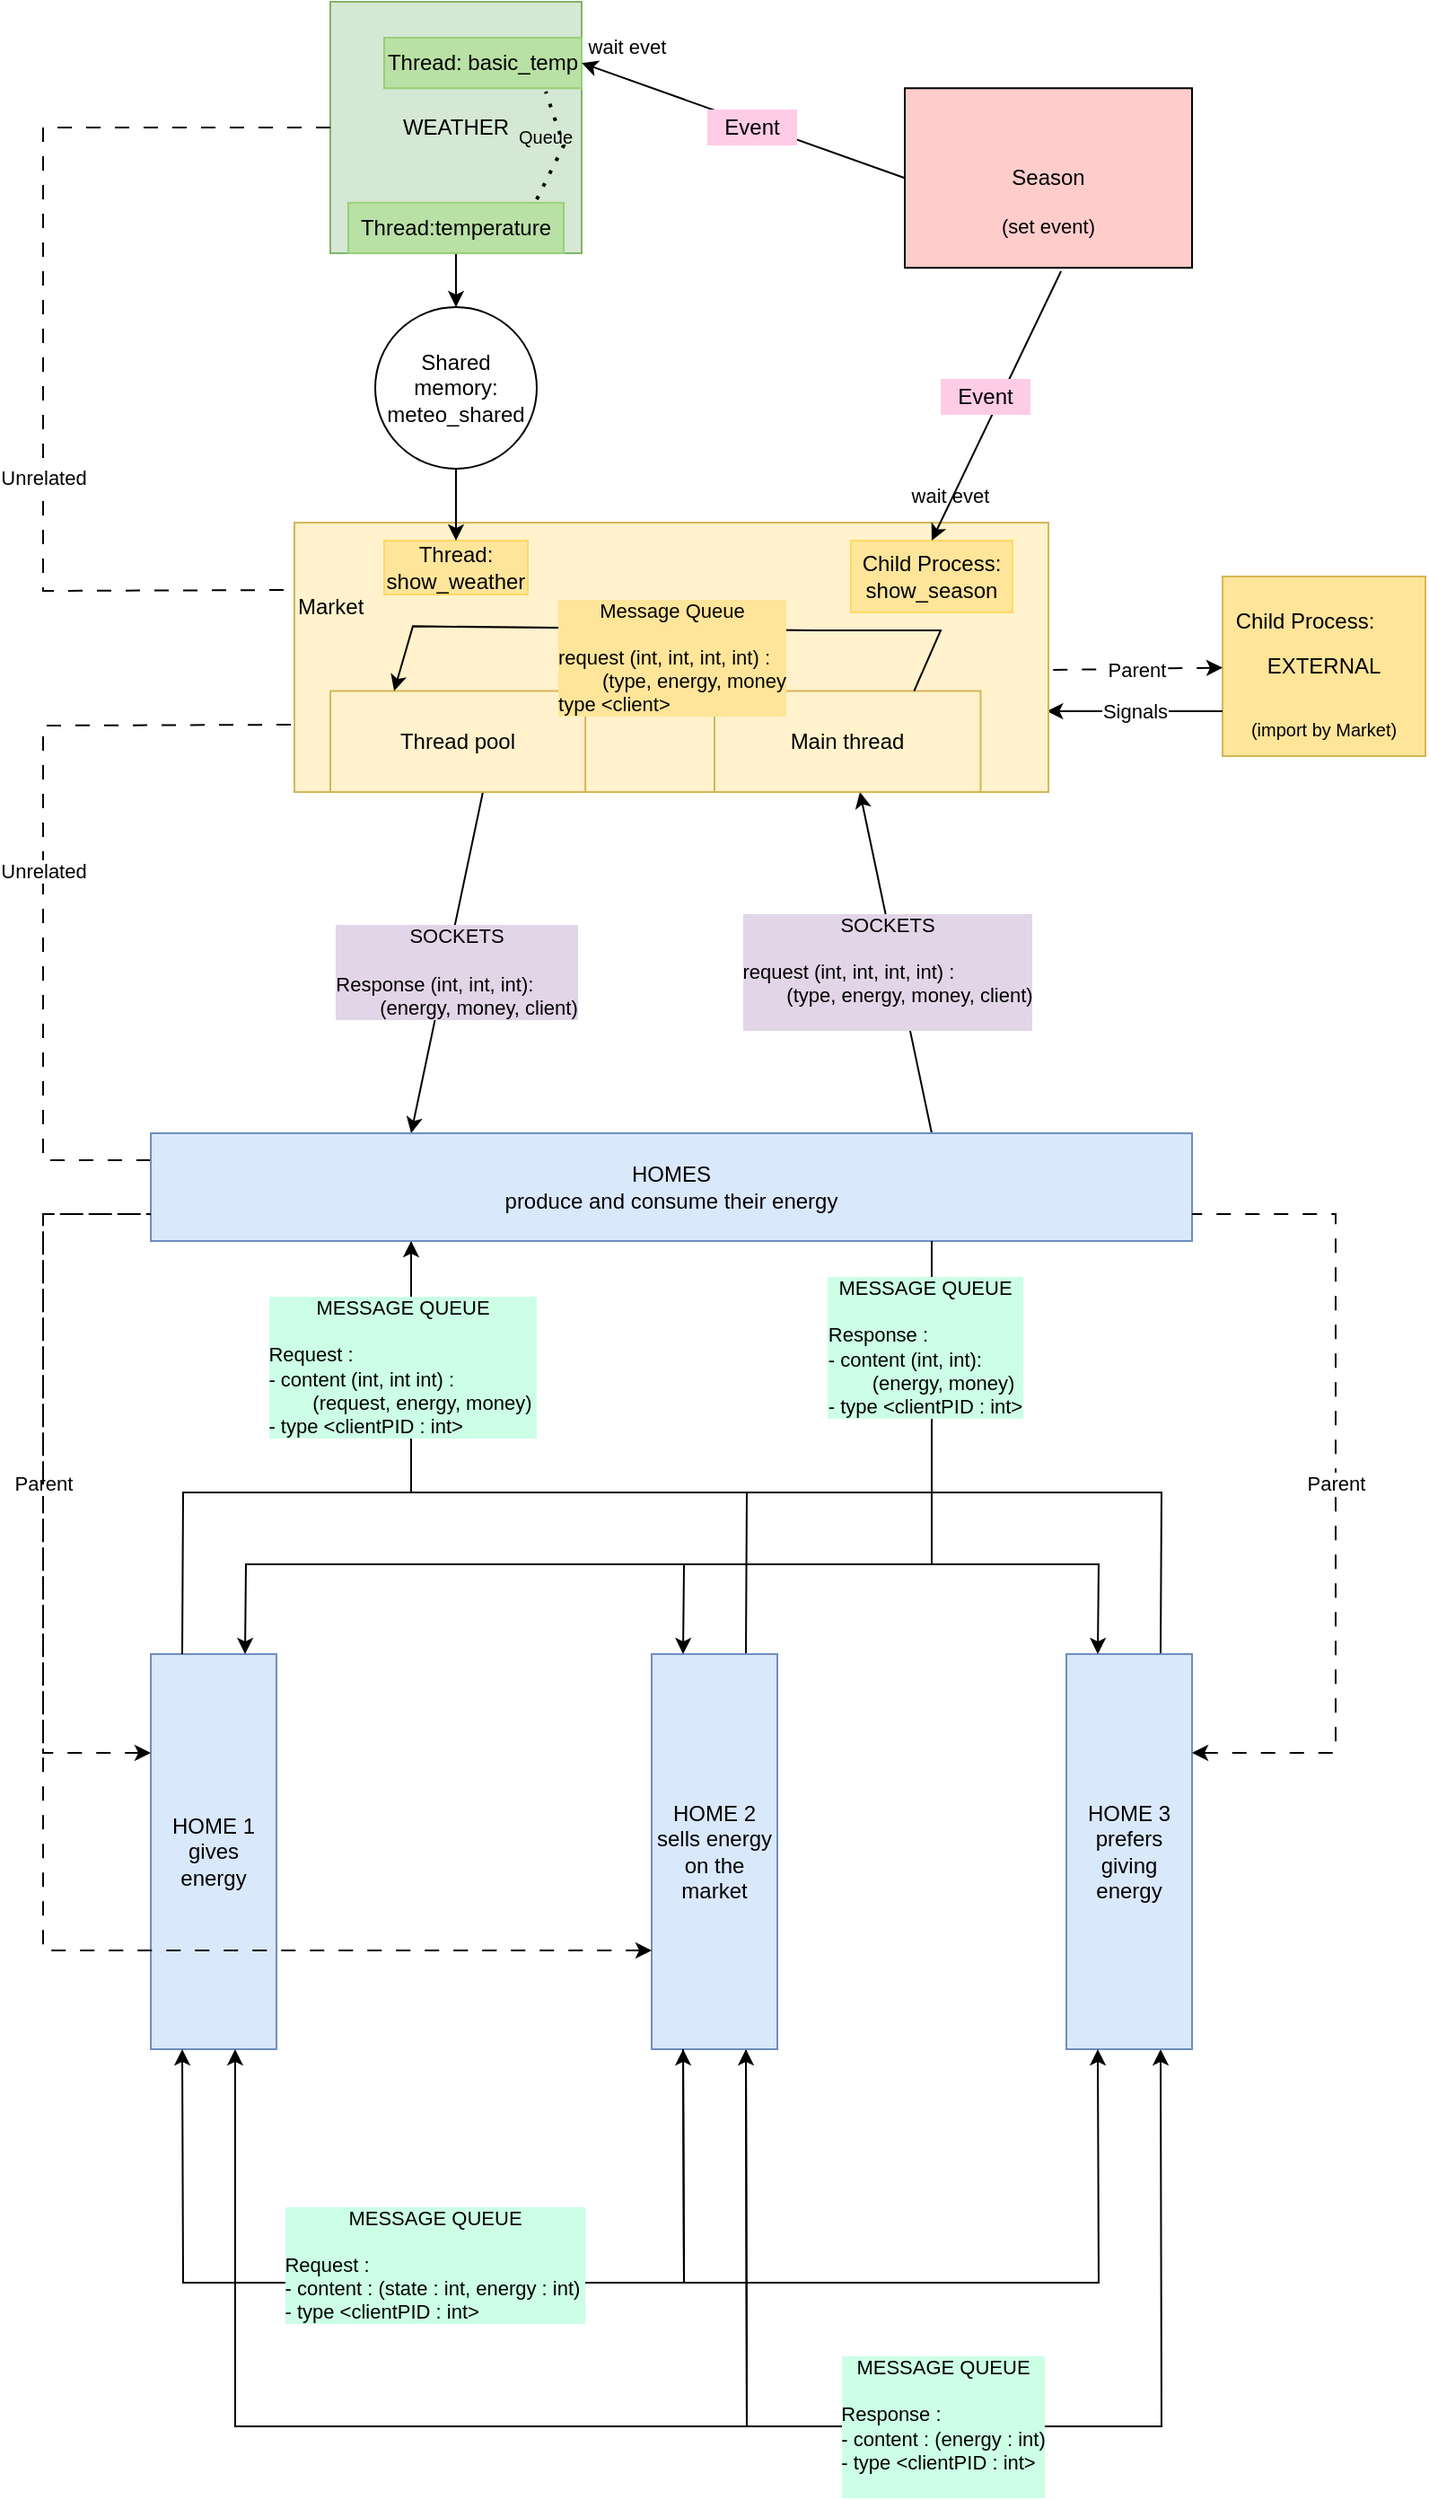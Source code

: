 <mxfile version="20.8.13" type="device"><diagram name="Page-1" id="oDPzcU-ClhAFNlhWpU6J"><mxGraphModel dx="1434" dy="761" grid="1" gridSize="10" guides="1" tooltips="1" connect="1" arrows="1" fold="1" page="1" pageScale="1" pageWidth="827" pageHeight="1169" math="0" shadow="0"><root><mxCell id="0"/><mxCell id="1" parent="0"/><mxCell id="Ias4d3upsmDXQexrlel--8" value="" style="endArrow=classic;html=1;rounded=0;entryX=0.75;entryY=1;entryDx=0;entryDy=0;exitX=0.75;exitY=1;exitDx=0;exitDy=0;endFill=1;" parent="1" source="NkhhBtuJVH0xMeRfSDVV-5" target="Ias4d3upsmDXQexrlel--1" edge="1"><mxGeometry width="50" height="50" relative="1" as="geometry"><mxPoint x="540" y="1340" as="sourcePoint"/><mxPoint x="440" y="1110" as="targetPoint"/><Array as="points"><mxPoint x="432" y="1360"/><mxPoint x="663" y="1360"/></Array></mxGeometry></mxCell><mxCell id="Ias4d3upsmDXQexrlel--6" value="" style="endArrow=none;html=1;rounded=0;exitX=0.25;exitY=1;exitDx=0;exitDy=0;entryX=0.75;entryY=0;entryDx=0;entryDy=0;startArrow=none;startFill=0;endFill=0;" parent="1" source="NkhhBtuJVH0xMeRfSDVV-22" target="Ias4d3upsmDXQexrlel--1" edge="1"><mxGeometry width="50" height="50" relative="1" as="geometry"><mxPoint x="255.0" y="710" as="sourcePoint"/><mxPoint x="441.5" y="940" as="targetPoint"/><Array as="points"><mxPoint x="245" y="840"/><mxPoint x="663" y="840"/></Array></mxGeometry></mxCell><mxCell id="Ias4d3upsmDXQexrlel--5" value="" style="endArrow=none;html=1;rounded=0;exitX=0.25;exitY=1;exitDx=0;exitDy=0;entryX=0.75;entryY=0;entryDx=0;entryDy=0;startArrow=none;startFill=0;endFill=0;" parent="1" source="NkhhBtuJVH0xMeRfSDVV-22" target="NkhhBtuJVH0xMeRfSDVV-5" edge="1"><mxGeometry width="50" height="50" relative="1" as="geometry"><mxPoint x="545" y="710" as="sourcePoint"/><mxPoint x="162.5" y="940" as="targetPoint"/><Array as="points"><mxPoint x="245" y="840"/><mxPoint x="432" y="840"/></Array></mxGeometry></mxCell><mxCell id="NkhhBtuJVH0xMeRfSDVV-2" value="WEATHER" style="whiteSpace=wrap;html=1;aspect=fixed;fillColor=#d5e8d4;strokeColor=#82B366;shadow=0;" parent="1" vertex="1"><mxGeometry x="200" y="10" width="140" height="140" as="geometry"/></mxCell><mxCell id="NkhhBtuJVH0xMeRfSDVV-13" value="" style="endArrow=classic;html=1;rounded=0;startArrow=none;startFill=0;exitX=0.75;exitY=0;exitDx=0;exitDy=0;entryX=0.75;entryY=1;entryDx=0;entryDy=0;" parent="1" source="NkhhBtuJVH0xMeRfSDVV-22" target="NkhhBtuJVH0xMeRfSDVV-1" edge="1"><mxGeometry relative="1" as="geometry"><mxPoint x="541" y="400.0" as="sourcePoint"/><mxPoint x="470" y="460" as="targetPoint"/><Array as="points"/></mxGeometry></mxCell><mxCell id="NkhhBtuJVH0xMeRfSDVV-14" value="SOCKETS&lt;br&gt;&lt;br&gt;&lt;div style=&quot;text-align: left;&quot;&gt;request (int, int, int, int) :&amp;nbsp;&lt;/div&gt;&lt;div style=&quot;text-align: left;&quot;&gt;&lt;span style=&quot;white-space: pre;&quot;&gt;&#9;&lt;/span&gt;(type, energy, money, client)&lt;/div&gt;&lt;div style=&quot;text-align: left;&quot;&gt;&lt;br&gt;&lt;/div&gt;" style="edgeLabel;resizable=0;html=1;align=center;verticalAlign=middle;fontColor=#000000;labelBackgroundColor=#E1D5E7;" parent="NkhhBtuJVH0xMeRfSDVV-13" connectable="0" vertex="1"><mxGeometry relative="1" as="geometry"><mxPoint x="-5" y="5" as="offset"/></mxGeometry></mxCell><mxCell id="NkhhBtuJVH0xMeRfSDVV-20" value="" style="endArrow=classic;startArrow=none;html=1;rounded=0;exitX=0.5;exitY=1;exitDx=0;exitDy=0;entryX=0.5;entryY=0;entryDx=0;entryDy=0;startFill=0;" parent="1" source="NkhhBtuJVH0xMeRfSDVV-2" target="NkhhBtuJVH0xMeRfSDVV-59" edge="1"><mxGeometry width="50" height="50" relative="1" as="geometry"><mxPoint x="350" y="330" as="sourcePoint"/><mxPoint x="415" y="166" as="targetPoint"/></mxGeometry></mxCell><mxCell id="NkhhBtuJVH0xMeRfSDVV-27" value="" style="endArrow=none;html=1;rounded=0;startArrow=none;startFill=0;entryX=0;entryY=0.25;entryDx=0;entryDy=0;dashed=1;dashPattern=8 8;endFill=0;exitX=0;exitY=0.5;exitDx=0;exitDy=0;" parent="1" source="NkhhBtuJVH0xMeRfSDVV-2" target="NkhhBtuJVH0xMeRfSDVV-1" edge="1"><mxGeometry relative="1" as="geometry"><mxPoint x="515" y="400" as="sourcePoint"/><mxPoint x="440" y="370" as="targetPoint"/><Array as="points"><mxPoint x="40" y="80"/><mxPoint x="40" y="338"/></Array></mxGeometry></mxCell><mxCell id="NkhhBtuJVH0xMeRfSDVV-28" value="Unrelated" style="edgeLabel;resizable=0;html=1;align=center;verticalAlign=middle;" parent="NkhhBtuJVH0xMeRfSDVV-27" connectable="0" vertex="1"><mxGeometry relative="1" as="geometry"><mxPoint y="76" as="offset"/></mxGeometry></mxCell><mxCell id="NkhhBtuJVH0xMeRfSDVV-29" value="" style="endArrow=none;html=1;rounded=0;startArrow=none;startFill=0;entryX=0;entryY=0.75;entryDx=0;entryDy=0;dashed=1;dashPattern=8 8;endFill=0;exitX=0;exitY=0.25;exitDx=0;exitDy=0;" parent="1" source="NkhhBtuJVH0xMeRfSDVV-22" target="NkhhBtuJVH0xMeRfSDVV-1" edge="1"><mxGeometry relative="1" as="geometry"><mxPoint x="525" y="410" as="sourcePoint"/><mxPoint x="440" y="350" as="targetPoint"/><Array as="points"><mxPoint x="40" y="655"/><mxPoint x="40" y="413"/></Array></mxGeometry></mxCell><mxCell id="NkhhBtuJVH0xMeRfSDVV-30" value="Unrelated" style="edgeLabel;resizable=0;html=1;align=center;verticalAlign=middle;" parent="NkhhBtuJVH0xMeRfSDVV-29" connectable="0" vertex="1"><mxGeometry relative="1" as="geometry"/></mxCell><mxCell id="NkhhBtuJVH0xMeRfSDVV-41" value="" style="endArrow=none;html=1;rounded=0;startArrow=classic;startFill=1;endFill=0;exitX=0.25;exitY=0;exitDx=0;exitDy=0;entryX=0.25;entryY=1;entryDx=0;entryDy=0;" parent="1" source="NkhhBtuJVH0xMeRfSDVV-22" target="NkhhBtuJVH0xMeRfSDVV-1" edge="1"><mxGeometry relative="1" as="geometry"><mxPoint x="530" y="420" as="sourcePoint"/><mxPoint x="360" y="450" as="targetPoint"/><Array as="points"/></mxGeometry></mxCell><mxCell id="NkhhBtuJVH0xMeRfSDVV-42" value="SOCKETS&lt;br&gt;&lt;br style=&quot;border-color: var(--border-color);&quot;&gt;&lt;div style=&quot;text-align: left;&quot;&gt;Response (int, int, int):&lt;/div&gt;&lt;div style=&quot;text-align: left;&quot;&gt;&lt;span style=&quot;white-space: pre;&quot;&gt;&#9;&lt;/span&gt;(energy, money, client)&lt;/div&gt;" style="edgeLabel;resizable=0;html=1;align=center;verticalAlign=middle;labelBackgroundColor=#E1D5E7;" parent="NkhhBtuJVH0xMeRfSDVV-41" connectable="0" vertex="1"><mxGeometry relative="1" as="geometry"><mxPoint x="5" y="5" as="offset"/></mxGeometry></mxCell><mxCell id="NkhhBtuJVH0xMeRfSDVV-4" value="HOME 1&lt;br&gt;gives energy" style="whiteSpace=wrap;html=1;fillColor=#dae8fc;strokeColor=#6c8ebf;" parent="1" vertex="1"><mxGeometry x="100" y="930" width="70" height="220" as="geometry"/></mxCell><mxCell id="NkhhBtuJVH0xMeRfSDVV-47" value="" style="endArrow=classic;html=1;rounded=0;startArrow=classic;startFill=1;exitX=0.75;exitY=1;exitDx=0;exitDy=0;entryX=0.671;entryY=1;entryDx=0;entryDy=0;endFill=1;entryPerimeter=0;" parent="1" source="NkhhBtuJVH0xMeRfSDVV-5" target="NkhhBtuJVH0xMeRfSDVV-4" edge="1"><mxGeometry relative="1" as="geometry"><mxPoint x="419" y="1360" as="sourcePoint"/><mxPoint x="140" y="1360" as="targetPoint"/><Array as="points"><mxPoint x="432" y="1360"/><mxPoint x="147" y="1360"/></Array></mxGeometry></mxCell><mxCell id="NkhhBtuJVH0xMeRfSDVV-48" value="&lt;span style=&quot;&quot;&gt;MESSAGE QUEUE&lt;br&gt;&lt;div style=&quot;text-align: left;&quot;&gt;&lt;br&gt;&lt;/div&gt;&lt;div style=&quot;text-align: left;&quot;&gt;Response :&lt;/div&gt;&lt;div style=&quot;text-align: left;&quot;&gt;- content : (energy : int)&lt;/div&gt;&lt;div style=&quot;text-align: left;&quot;&gt;- type &amp;lt;clientPID : int&amp;gt;&lt;/div&gt;&lt;/span&gt;&lt;div style=&quot;text-align: left;&quot;&gt;&lt;br&gt;&lt;/div&gt;" style="edgeLabel;resizable=0;html=1;align=center;verticalAlign=middle;labelBackgroundColor=#CCFFE6;" parent="NkhhBtuJVH0xMeRfSDVV-47" connectable="0" vertex="1"><mxGeometry relative="1" as="geometry"><mxPoint x="251" as="offset"/></mxGeometry></mxCell><mxCell id="NkhhBtuJVH0xMeRfSDVV-9" value="" style="endArrow=classic;html=1;rounded=0;startArrow=classic;startFill=1;exitX=0.25;exitY=1;exitDx=0;exitDy=0;entryX=0.25;entryY=1;entryDx=0;entryDy=0;" parent="1" source="NkhhBtuJVH0xMeRfSDVV-4" target="NkhhBtuJVH0xMeRfSDVV-5" edge="1"><mxGeometry relative="1" as="geometry"><mxPoint x="370" y="599.86" as="sourcePoint"/><mxPoint x="470" y="599.86" as="targetPoint"/><Array as="points"><mxPoint x="118" y="1280"/><mxPoint x="397" y="1280"/></Array></mxGeometry></mxCell><mxCell id="NkhhBtuJVH0xMeRfSDVV-10" value="&lt;span style=&quot;&quot;&gt;MESSAGE QUEUE&lt;br&gt;&lt;br&gt;&lt;div style=&quot;text-align: left;&quot;&gt;Request :&lt;/div&gt;&lt;div style=&quot;text-align: left;&quot;&gt;- content : (state : int, energy : int)&amp;nbsp;&lt;/div&gt;&lt;div style=&quot;text-align: left;&quot;&gt;- type &amp;lt;clientPID : int&amp;gt;&lt;/div&gt;&lt;/span&gt;" style="edgeLabel;resizable=0;html=1;align=center;verticalAlign=middle;labelBackgroundColor=#CCFFE6;" parent="NkhhBtuJVH0xMeRfSDVV-9" connectable="0" vertex="1"><mxGeometry relative="1" as="geometry"><mxPoint y="-10" as="offset"/></mxGeometry></mxCell><mxCell id="NkhhBtuJVH0xMeRfSDVV-23" value="" style="endArrow=none;html=1;rounded=0;startArrow=classic;startFill=1;entryX=0;entryY=0.75;entryDx=0;entryDy=0;dashed=1;dashPattern=8 8;endFill=0;exitX=0;exitY=0.25;exitDx=0;exitDy=0;" parent="1" source="NkhhBtuJVH0xMeRfSDVV-4" target="NkhhBtuJVH0xMeRfSDVV-22" edge="1"><mxGeometry relative="1" as="geometry"><mxPoint x="440" y="640" as="sourcePoint"/><mxPoint x="330" y="640" as="targetPoint"/><Array as="points"><mxPoint x="40" y="985"/><mxPoint x="40" y="685"/></Array></mxGeometry></mxCell><mxCell id="NkhhBtuJVH0xMeRfSDVV-24" value="Parent" style="edgeLabel;resizable=0;html=1;align=center;verticalAlign=middle;" parent="NkhhBtuJVH0xMeRfSDVV-23" connectable="0" vertex="1"><mxGeometry relative="1" as="geometry"/></mxCell><mxCell id="NkhhBtuJVH0xMeRfSDVV-52" value="" style="endArrow=classic;html=1;rounded=0;startArrow=none;startFill=0;exitX=0.25;exitY=0;exitDx=0;exitDy=0;entryX=0.25;entryY=1;entryDx=0;entryDy=0;" parent="1" source="NkhhBtuJVH0xMeRfSDVV-4" target="NkhhBtuJVH0xMeRfSDVV-22" edge="1"><mxGeometry relative="1" as="geometry"><mxPoint x="270" y="835" as="sourcePoint"/><mxPoint x="550" y="835" as="targetPoint"/><Array as="points"><mxPoint x="118" y="840"/><mxPoint x="245" y="840"/></Array></mxGeometry></mxCell><mxCell id="NkhhBtuJVH0xMeRfSDVV-53" value="&lt;span style=&quot;&quot;&gt;MESSAGE QUEUE&lt;br&gt;&lt;br&gt;&lt;div style=&quot;text-align: left;&quot;&gt;Request :&lt;/div&gt;&lt;div style=&quot;text-align: left;&quot;&gt;- content (int, int int) :&amp;nbsp;&lt;/div&gt;&lt;div style=&quot;text-align: left;&quot;&gt;&lt;span style=&quot;white-space: pre;&quot;&gt;&#9;&lt;/span&gt;(request, energy, money)&amp;nbsp;&lt;/div&gt;&lt;div style=&quot;text-align: left;&quot;&gt;- type &amp;lt;clientPID : int&amp;gt;&lt;/div&gt;&lt;/span&gt;" style="edgeLabel;resizable=0;html=1;align=center;verticalAlign=middle;labelBackgroundColor=#CCFFE6;" parent="NkhhBtuJVH0xMeRfSDVV-52" connectable="0" vertex="1"><mxGeometry relative="1" as="geometry"><mxPoint x="33" y="-70" as="offset"/></mxGeometry></mxCell><mxCell id="NkhhBtuJVH0xMeRfSDVV-5" value="HOME 2&lt;br&gt;sells energy on the market" style="whiteSpace=wrap;html=1;fillColor=#dae8fc;strokeColor=#6c8ebf;" parent="1" vertex="1"><mxGeometry x="379" y="930" width="70" height="220" as="geometry"/></mxCell><mxCell id="NkhhBtuJVH0xMeRfSDVV-56" value="" style="endArrow=classic;html=1;rounded=0;exitX=0.75;exitY=1;exitDx=0;exitDy=0;entryX=0.75;entryY=0;entryDx=0;entryDy=0;startArrow=none;startFill=0;endFill=1;" parent="1" source="NkhhBtuJVH0xMeRfSDVV-22" target="NkhhBtuJVH0xMeRfSDVV-4" edge="1"><mxGeometry width="50" height="50" relative="1" as="geometry"><mxPoint x="305" y="710" as="sourcePoint"/><mxPoint x="602.5" y="850" as="targetPoint"/><Array as="points"><mxPoint x="535" y="880"/><mxPoint x="370" y="880"/><mxPoint x="153" y="880"/></Array></mxGeometry></mxCell><mxCell id="NkhhBtuJVH0xMeRfSDVV-57" value="" style="endArrow=classic;html=1;rounded=0;exitX=0.75;exitY=1;exitDx=0;exitDy=0;entryX=0.25;entryY=0;entryDx=0;entryDy=0;startArrow=none;startFill=0;endFill=1;" parent="1" source="NkhhBtuJVH0xMeRfSDVV-22" target="NkhhBtuJVH0xMeRfSDVV-5" edge="1"><mxGeometry width="50" height="50" relative="1" as="geometry"><mxPoint x="515" y="710" as="sourcePoint"/><mxPoint x="252.5" y="850" as="targetPoint"/><Array as="points"><mxPoint x="535" y="880"/><mxPoint x="397" y="880"/></Array></mxGeometry></mxCell><mxCell id="NkhhBtuJVH0xMeRfSDVV-22" value="HOMES&lt;br&gt;produce and consume their energy" style="rounded=0;whiteSpace=wrap;html=1;fillColor=#dae8fc;strokeColor=#6c8ebf;" parent="1" vertex="1"><mxGeometry x="100" y="640" width="580" height="60" as="geometry"/></mxCell><mxCell id="NkhhBtuJVH0xMeRfSDVV-3" value="EXTERNAL&lt;br&gt;" style="whiteSpace=wrap;html=1;fillColor=#FFE599;strokeColor=#d6b656;" parent="1" vertex="1"><mxGeometry x="697" y="330" width="113" height="100" as="geometry"/></mxCell><mxCell id="NkhhBtuJVH0xMeRfSDVV-15" value="" style="endArrow=none;html=1;rounded=0;startArrow=classic;startFill=1;entryX=1;entryY=0.547;entryDx=0;entryDy=0;dashed=1;dashPattern=8 8;endFill=0;entryPerimeter=0;" parent="1" source="NkhhBtuJVH0xMeRfSDVV-3" target="NkhhBtuJVH0xMeRfSDVV-1" edge="1"><mxGeometry relative="1" as="geometry"><mxPoint x="519.177" y="430.0" as="sourcePoint"/><mxPoint x="369.43" y="370" as="targetPoint"/></mxGeometry></mxCell><mxCell id="NkhhBtuJVH0xMeRfSDVV-16" value="Parent" style="edgeLabel;resizable=0;html=1;align=center;verticalAlign=middle;" parent="NkhhBtuJVH0xMeRfSDVV-15" connectable="0" vertex="1"><mxGeometry relative="1" as="geometry"/></mxCell><mxCell id="NkhhBtuJVH0xMeRfSDVV-17" value="" style="endArrow=classic;html=1;rounded=0;startArrow=none;startFill=0;exitX=0;exitY=0.75;exitDx=0;exitDy=0;entryX=0.998;entryY=0.7;entryDx=0;entryDy=0;endFill=1;entryPerimeter=0;" parent="1" source="NkhhBtuJVH0xMeRfSDVV-3" target="NkhhBtuJVH0xMeRfSDVV-1" edge="1"><mxGeometry relative="1" as="geometry"><mxPoint x="519.177" y="430.0" as="sourcePoint"/><mxPoint x="369.43" y="370" as="targetPoint"/></mxGeometry></mxCell><mxCell id="NkhhBtuJVH0xMeRfSDVV-18" value="Signals" style="edgeLabel;resizable=0;html=1;align=center;verticalAlign=middle;" parent="NkhhBtuJVH0xMeRfSDVV-17" connectable="0" vertex="1"><mxGeometry relative="1" as="geometry"/></mxCell><mxCell id="NkhhBtuJVH0xMeRfSDVV-34" value="" style="group;fillColor=#FFE599;" parent="1" vertex="1" connectable="0"><mxGeometry x="180" y="300" width="420" height="150" as="geometry"/></mxCell><mxCell id="NkhhBtuJVH0xMeRfSDVV-1" value="&lt;div style=&quot;text-align: center;&quot;&gt;&lt;br&gt;&lt;/div&gt;&lt;div style=&quot;text-align: center;&quot;&gt;&lt;br&gt;&lt;/div&gt;&lt;div style=&quot;text-align: center;&quot;&gt;Market&lt;br&gt;&lt;/div&gt;&lt;div style=&quot;text-align: center;&quot;&gt;&lt;span style=&quot;background-color: initial;&quot;&gt;&lt;br&gt;&lt;/span&gt;&lt;/div&gt;&lt;div style=&quot;text-align: center;&quot;&gt;&lt;span style=&quot;background-color: initial;&quot;&gt;&lt;br&gt;&lt;/span&gt;&lt;/div&gt;&lt;div style=&quot;text-align: center;&quot;&gt;&lt;span style=&quot;background-color: initial;&quot;&gt;&lt;br&gt;&lt;/span&gt;&lt;/div&gt;&lt;div style=&quot;text-align: center;&quot;&gt;&lt;span style=&quot;background-color: initial;&quot;&gt;&lt;br&gt;&lt;/span&gt;&lt;/div&gt;&lt;div style=&quot;text-align: center;&quot;&gt;&lt;span style=&quot;background-color: initial;&quot;&gt;&lt;br&gt;&lt;/span&gt;&lt;/div&gt;&lt;div style=&quot;text-align: center;&quot;&gt;&lt;span style=&quot;background-color: initial;&quot;&gt;&lt;br&gt;&lt;/span&gt;&lt;/div&gt;" style="whiteSpace=wrap;html=1;fillColor=#fff2cc;strokeColor=#d6b656;align=left;" parent="NkhhBtuJVH0xMeRfSDVV-34" vertex="1"><mxGeometry width="420.0" height="150" as="geometry"/></mxCell><mxCell id="NkhhBtuJVH0xMeRfSDVV-32" value="Thread pool" style="rounded=0;whiteSpace=wrap;html=1;fillColor=#fff2cc;strokeColor=#d6b656;" parent="NkhhBtuJVH0xMeRfSDVV-34" vertex="1"><mxGeometry x="19.996" y="93.749" width="142.059" height="56.25" as="geometry"/></mxCell><mxCell id="NkhhBtuJVH0xMeRfSDVV-35" value="Main thread" style="rounded=0;whiteSpace=wrap;html=1;fillColor=#fff2cc;strokeColor=#d6b656;" parent="NkhhBtuJVH0xMeRfSDVV-34" vertex="1"><mxGeometry x="234.005" y="93.749" width="148.235" height="56.25" as="geometry"/></mxCell><mxCell id="NkhhBtuJVH0xMeRfSDVV-39" value="" style="endArrow=classic;html=1;rounded=0;startArrow=none;startFill=0;exitX=0.75;exitY=0;exitDx=0;exitDy=0;entryX=0.25;entryY=0;entryDx=0;entryDy=0;endFill=1;" parent="NkhhBtuJVH0xMeRfSDVV-34" source="NkhhBtuJVH0xMeRfSDVV-35" target="NkhhBtuJVH0xMeRfSDVV-32" edge="1"><mxGeometry relative="1" as="geometry"><mxPoint x="397.765" y="56.25" as="sourcePoint"/><mxPoint x="39.529" y="56.25" as="targetPoint"/><Array as="points"><mxPoint x="360" y="60"/><mxPoint x="290" y="60"/><mxPoint x="66" y="57.692"/></Array></mxGeometry></mxCell><mxCell id="NkhhBtuJVH0xMeRfSDVV-40" value="Message Queue&lt;br&gt;&lt;br&gt;&lt;div style=&quot;border-color: var(--border-color); text-align: left;&quot;&gt;request (int, int, int, int) :&amp;nbsp;&lt;/div&gt;&lt;div style=&quot;border-color: var(--border-color); text-align: left;&quot;&gt;&#9;&lt;span style=&quot;white-space: pre;&quot;&gt;&#9;&lt;/span&gt;(type, energy, money&lt;/div&gt;&lt;div style=&quot;border-color: var(--border-color); text-align: left;&quot;&gt;type &amp;lt;client&amp;gt;&lt;/div&gt;" style="edgeLabel;resizable=0;html=1;align=center;verticalAlign=middle;labelBackgroundColor=#FFE599;" parent="NkhhBtuJVH0xMeRfSDVV-39" connectable="0" vertex="1"><mxGeometry relative="1" as="geometry"><mxPoint x="-3" y="16" as="offset"/></mxGeometry></mxCell><mxCell id="KScg4SDFUI7AG3843HIc-23" value="Child Process: show_season" style="rounded=0;whiteSpace=wrap;html=1;shadow=0;strokeColor=#FFD966;fillColor=#FFE599;" vertex="1" parent="NkhhBtuJVH0xMeRfSDVV-34"><mxGeometry x="310" y="10" width="90" height="40" as="geometry"/></mxCell><mxCell id="KScg4SDFUI7AG3843HIc-24" value="Thread: show_weather" style="rounded=0;whiteSpace=wrap;html=1;shadow=0;strokeColor=#FFD966;fillColor=#FFE599;" vertex="1" parent="NkhhBtuJVH0xMeRfSDVV-34"><mxGeometry x="50" y="10" width="80" height="30" as="geometry"/></mxCell><mxCell id="NkhhBtuJVH0xMeRfSDVV-59" value="Shared&lt;br&gt;&lt;div&gt;memory:&lt;/div&gt;&lt;div&gt;meteo_shared&lt;br&gt;&lt;/div&gt;" style="ellipse;whiteSpace=wrap;html=1;aspect=fixed;labelBackgroundColor=#FFFFFF;fontColor=#000000;" parent="1" vertex="1"><mxGeometry x="225" y="180" width="90" height="90" as="geometry"/></mxCell><mxCell id="Ias4d3upsmDXQexrlel--1" value="HOME 3&lt;br&gt;prefers giving energy" style="whiteSpace=wrap;html=1;fillColor=#dae8fc;strokeColor=#6c8ebf;" parent="1" vertex="1"><mxGeometry x="610" y="930" width="70" height="220" as="geometry"/></mxCell><mxCell id="Ias4d3upsmDXQexrlel--4" value="" style="endArrow=classic;html=1;rounded=0;exitX=0.75;exitY=1;exitDx=0;exitDy=0;entryX=0.25;entryY=0;entryDx=0;entryDy=0;startArrow=none;startFill=0;endFill=1;" parent="1" source="NkhhBtuJVH0xMeRfSDVV-22" target="Ias4d3upsmDXQexrlel--1" edge="1"><mxGeometry width="50" height="50" relative="1" as="geometry"><mxPoint x="545" y="710" as="sourcePoint"/><mxPoint x="406.5" y="940" as="targetPoint"/><Array as="points"><mxPoint x="535" y="880"/><mxPoint x="628" y="880"/></Array></mxGeometry></mxCell><mxCell id="NkhhBtuJVH0xMeRfSDVV-58" value="&lt;span style=&quot;&quot;&gt;MESSAGE QUEUE&lt;br&gt;&lt;br&gt;&lt;div style=&quot;text-align: left;&quot;&gt;Response :&lt;/div&gt;&lt;div style=&quot;text-align: left;&quot;&gt;- content (int, int):&amp;nbsp;&lt;/div&gt;&lt;div style=&quot;text-align: left;&quot;&gt;&lt;span style=&quot;white-space: pre;&quot;&gt;&#9;&lt;/span&gt;(energy, money)&amp;nbsp;&lt;/div&gt;&lt;div style=&quot;text-align: left;&quot;&gt;- type &amp;lt;clientPID : int&amp;gt;&lt;/div&gt;&lt;/span&gt;" style="edgeLabel;resizable=0;html=1;align=center;verticalAlign=middle;labelBackgroundColor=#CCFFE6;" parent="1" connectable="0" vertex="1"><mxGeometry x="529.999" y="760" as="geometry"><mxPoint x="1" y="-1" as="offset"/></mxGeometry></mxCell><mxCell id="Ias4d3upsmDXQexrlel--7" value="" style="endArrow=classic;html=1;rounded=0;exitX=0.25;exitY=1;exitDx=0;exitDy=0;entryX=0.25;entryY=1;entryDx=0;entryDy=0;endFill=1;" parent="1" source="NkhhBtuJVH0xMeRfSDVV-5" target="Ias4d3upsmDXQexrlel--1" edge="1"><mxGeometry width="50" height="50" relative="1" as="geometry"><mxPoint x="390" y="1160" as="sourcePoint"/><mxPoint x="440" y="1110" as="targetPoint"/><Array as="points"><mxPoint x="397" y="1280"/><mxPoint x="510" y="1280"/><mxPoint x="628" y="1280"/></Array></mxGeometry></mxCell><mxCell id="Ias4d3upsmDXQexrlel--10" value="" style="endArrow=none;html=1;rounded=0;startArrow=classic;startFill=1;entryX=1;entryY=0.75;entryDx=0;entryDy=0;dashed=1;dashPattern=8 8;endFill=0;exitX=1;exitY=0.25;exitDx=0;exitDy=0;" parent="1" source="Ias4d3upsmDXQexrlel--1" target="NkhhBtuJVH0xMeRfSDVV-22" edge="1"><mxGeometry relative="1" as="geometry"><mxPoint x="110" y="995" as="sourcePoint"/><mxPoint x="110" y="695" as="targetPoint"/><Array as="points"><mxPoint x="760" y="985"/><mxPoint x="760" y="685"/></Array></mxGeometry></mxCell><mxCell id="Ias4d3upsmDXQexrlel--11" value="Parent" style="edgeLabel;resizable=0;html=1;align=center;verticalAlign=middle;" parent="Ias4d3upsmDXQexrlel--10" connectable="0" vertex="1"><mxGeometry relative="1" as="geometry"/></mxCell><mxCell id="Ias4d3upsmDXQexrlel--12" value="" style="endArrow=none;html=1;rounded=0;startArrow=classic;startFill=1;entryX=0;entryY=0.75;entryDx=0;entryDy=0;dashed=1;dashPattern=8 8;endFill=0;exitX=0;exitY=0.75;exitDx=0;exitDy=0;" parent="1" source="NkhhBtuJVH0xMeRfSDVV-5" target="NkhhBtuJVH0xMeRfSDVV-22" edge="1"><mxGeometry relative="1" as="geometry"><mxPoint x="110" y="995" as="sourcePoint"/><mxPoint x="110" y="695" as="targetPoint"/><Array as="points"><mxPoint x="40" y="1095"/><mxPoint x="40" y="685"/></Array></mxGeometry></mxCell><mxCell id="KScg4SDFUI7AG3843HIc-10" value="Thread: basic_temp" style="rounded=0;whiteSpace=wrap;html=1;fillColor=#B9E0A5;strokeColor=#97D077;" vertex="1" parent="1"><mxGeometry x="230" y="30" width="110" height="28.12" as="geometry"/></mxCell><mxCell id="KScg4SDFUI7AG3843HIc-11" value="Thread:temperature" style="rounded=0;whiteSpace=wrap;html=1;fillColor=#B9E0A5;strokeColor=#97D077;" vertex="1" parent="1"><mxGeometry x="210" y="121.88" width="120" height="28.12" as="geometry"/></mxCell><mxCell id="KScg4SDFUI7AG3843HIc-12" value="Season" style="rounded=0;whiteSpace=wrap;html=1;shadow=0;strokeColor=#000000;fillColor=#FFCCCC;" vertex="1" parent="1"><mxGeometry x="520" y="58.12" width="160" height="100" as="geometry"/></mxCell><mxCell id="KScg4SDFUI7AG3843HIc-14" value="" style="endArrow=classic;html=1;rounded=0;exitX=0.544;exitY=1.019;exitDx=0;exitDy=0;exitPerimeter=0;entryX=0.5;entryY=0;entryDx=0;entryDy=0;" edge="1" parent="1" source="KScg4SDFUI7AG3843HIc-12" target="KScg4SDFUI7AG3843HIc-23"><mxGeometry width="50" height="50" relative="1" as="geometry"><mxPoint x="430" y="210" as="sourcePoint"/><mxPoint x="480" y="160" as="targetPoint"/></mxGeometry></mxCell><mxCell id="KScg4SDFUI7AG3843HIc-15" value="" style="endArrow=classic;html=1;rounded=0;exitX=0;exitY=0.5;exitDx=0;exitDy=0;entryX=1;entryY=0.5;entryDx=0;entryDy=0;" edge="1" parent="1" source="KScg4SDFUI7AG3843HIc-12" target="KScg4SDFUI7AG3843HIc-10"><mxGeometry width="50" height="50" relative="1" as="geometry"><mxPoint x="399" y="150" as="sourcePoint"/><mxPoint x="449" y="100" as="targetPoint"/></mxGeometry></mxCell><mxCell id="KScg4SDFUI7AG3843HIc-16" value="" style="edgeLabel;resizable=0;html=1;align=center;verticalAlign=middle;labelBackgroundColor=#E1D5E7;fillColor=#CC0066;" connectable="0" vertex="1" parent="1"><mxGeometry x="414.003" y="150.001" as="geometry"><mxPoint x="11" y="-16" as="offset"/></mxGeometry></mxCell><mxCell id="KScg4SDFUI7AG3843HIc-19" value="Event" style="text;html=1;strokeColor=none;fillColor=#FFCCE6;align=center;verticalAlign=middle;whiteSpace=wrap;rounded=0;shadow=0;" vertex="1" parent="1"><mxGeometry x="410" y="70" width="50" height="20" as="geometry"/></mxCell><mxCell id="KScg4SDFUI7AG3843HIc-22" value="Event" style="text;html=1;strokeColor=none;fillColor=#FFCCE6;align=center;verticalAlign=middle;whiteSpace=wrap;rounded=0;shadow=0;" vertex="1" parent="1"><mxGeometry x="540" y="220" width="50" height="20" as="geometry"/></mxCell><mxCell id="NkhhBtuJVH0xMeRfSDVV-21" value="" style="endArrow=none;startArrow=classic;html=1;rounded=0;exitX=0.5;exitY=0;exitDx=0;exitDy=0;entryX=0.5;entryY=1;entryDx=0;entryDy=0;startFill=1;endFill=0;" parent="1" source="KScg4SDFUI7AG3843HIc-24" target="NkhhBtuJVH0xMeRfSDVV-59" edge="1"><mxGeometry width="50" height="50" relative="1" as="geometry"><mxPoint x="280" y="160" as="sourcePoint"/><mxPoint x="406" y="226" as="targetPoint"/></mxGeometry></mxCell><mxCell id="KScg4SDFUI7AG3843HIc-28" value="&lt;font style=&quot;font-size: 10px;&quot;&gt;(import by Market)&lt;/font&gt;" style="text;html=1;strokeColor=none;fillColor=none;align=center;verticalAlign=middle;whiteSpace=wrap;rounded=0;" vertex="1" parent="1"><mxGeometry x="707" y="400" width="93" height="30" as="geometry"/></mxCell><mxCell id="KScg4SDFUI7AG3843HIc-31" value="&lt;font style=&quot;font-size: 11px;&quot;&gt;(set event)&lt;/font&gt;" style="text;html=1;strokeColor=none;fillColor=none;align=center;verticalAlign=middle;whiteSpace=wrap;rounded=0;" vertex="1" parent="1"><mxGeometry x="570" y="120" width="60" height="30" as="geometry"/></mxCell><mxCell id="KScg4SDFUI7AG3843HIc-33" value="wait evet" style="text;html=1;align=center;verticalAlign=middle;resizable=0;points=[];autosize=1;strokeColor=none;fillColor=none;fontSize=11;" vertex="1" parent="1"><mxGeometry x="510" y="270" width="70" height="30" as="geometry"/></mxCell><mxCell id="KScg4SDFUI7AG3843HIc-34" value="wait evet" style="text;html=1;align=center;verticalAlign=middle;resizable=0;points=[];autosize=1;strokeColor=none;fillColor=none;fontSize=11;" vertex="1" parent="1"><mxGeometry x="330" y="20" width="70" height="30" as="geometry"/></mxCell><mxCell id="KScg4SDFUI7AG3843HIc-35" value="&lt;div&gt;&lt;font style=&quot;font-size: 12px;&quot;&gt;Child Process:&lt;/font&gt;&lt;/div&gt;" style="text;html=1;strokeColor=none;fillColor=none;align=center;verticalAlign=middle;whiteSpace=wrap;rounded=0;fontSize=10;" vertex="1" parent="1"><mxGeometry x="697" y="340" width="91.5" height="30" as="geometry"/></mxCell><mxCell id="KScg4SDFUI7AG3843HIc-37" value="" style="endArrow=none;dashed=1;html=1;dashPattern=1 3;strokeWidth=2;rounded=0;fontSize=12;exitX=0.875;exitY=-0.067;exitDx=0;exitDy=0;exitPerimeter=0;" edge="1" parent="1" source="KScg4SDFUI7AG3843HIc-11"><mxGeometry width="50" height="50" relative="1" as="geometry"><mxPoint x="390" y="270" as="sourcePoint"/><mxPoint x="320" y="60" as="targetPoint"/><Array as="points"><mxPoint x="330" y="90"/></Array></mxGeometry></mxCell><mxCell id="KScg4SDFUI7AG3843HIc-38" value="&lt;font style=&quot;font-size: 10px;&quot;&gt;Queue&lt;/font&gt;" style="text;html=1;strokeColor=none;fillColor=none;align=center;verticalAlign=middle;whiteSpace=wrap;rounded=0;fontSize=12;" vertex="1" parent="1"><mxGeometry x="290" y="70" width="60" height="30" as="geometry"/></mxCell></root></mxGraphModel></diagram></mxfile>